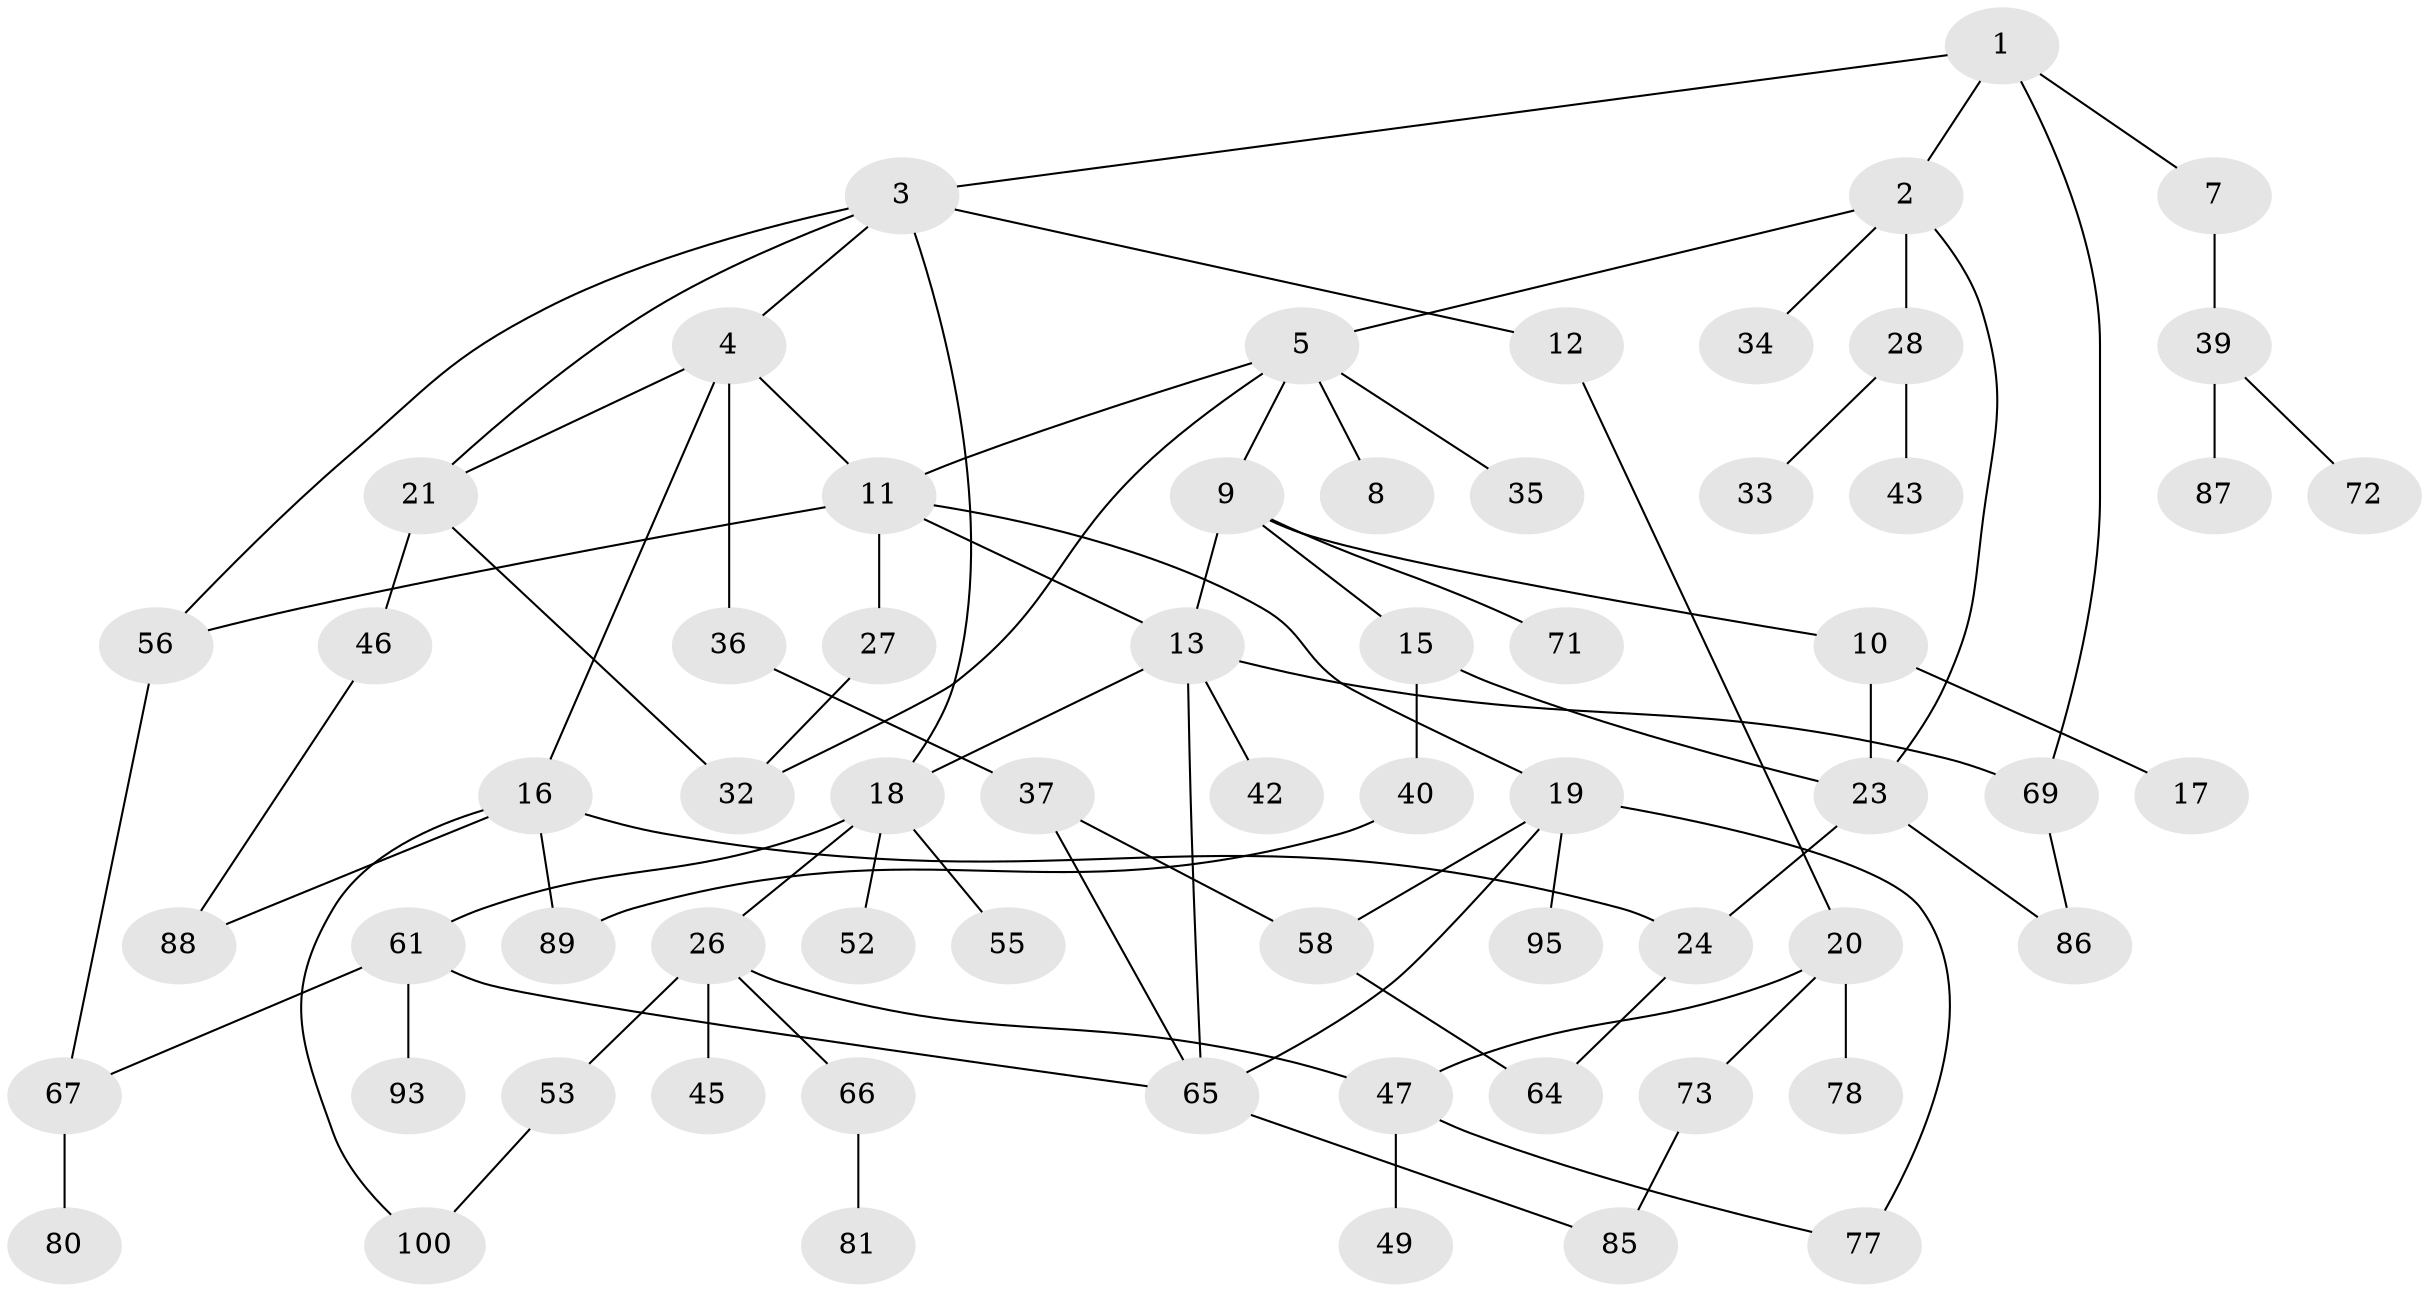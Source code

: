 // Generated by graph-tools (version 1.1) at 2025/23/03/03/25 07:23:30]
// undirected, 64 vertices, 87 edges
graph export_dot {
graph [start="1"]
  node [color=gray90,style=filled];
  1 [super="+41"];
  2 [super="+59"];
  3 [super="+70"];
  4 [super="+25"];
  5 [super="+6"];
  7;
  8;
  9 [super="+54"];
  10 [super="+51"];
  11 [super="+62"];
  12;
  13 [super="+14"];
  15;
  16 [super="+97"];
  17;
  18 [super="+29"];
  19 [super="+31"];
  20 [super="+38"];
  21 [super="+22"];
  23 [super="+48"];
  24 [super="+57"];
  26 [super="+44"];
  27 [super="+30"];
  28 [super="+92"];
  32 [super="+83"];
  33;
  34;
  35;
  36;
  37 [super="+50"];
  39 [super="+60"];
  40 [super="+63"];
  42;
  43;
  45 [super="+82"];
  46;
  47 [super="+99"];
  49;
  52;
  53 [super="+94"];
  55 [super="+79"];
  56 [super="+68"];
  58 [super="+96"];
  61 [super="+75"];
  64 [super="+76"];
  65 [super="+91"];
  66;
  67 [super="+90"];
  69 [super="+84"];
  71;
  72 [super="+74"];
  73;
  77;
  78;
  80;
  81;
  85 [super="+98"];
  86;
  87;
  88;
  89;
  93;
  95;
  100;
  1 -- 2;
  1 -- 3;
  1 -- 7;
  1 -- 69;
  2 -- 5;
  2 -- 23;
  2 -- 28;
  2 -- 34;
  3 -- 4;
  3 -- 12;
  3 -- 21;
  3 -- 56;
  3 -- 18;
  4 -- 16;
  4 -- 11;
  4 -- 21;
  4 -- 36;
  5 -- 8;
  5 -- 9;
  5 -- 11;
  5 -- 32;
  5 -- 35;
  7 -- 39;
  9 -- 10;
  9 -- 13;
  9 -- 15;
  9 -- 71;
  10 -- 17;
  10 -- 23;
  11 -- 19;
  11 -- 27;
  11 -- 56;
  11 -- 13;
  12 -- 20;
  13 -- 65;
  13 -- 18;
  13 -- 69;
  13 -- 42;
  15 -- 40;
  15 -- 23;
  16 -- 24;
  16 -- 88;
  16 -- 89;
  16 -- 100;
  18 -- 26;
  18 -- 52;
  18 -- 61;
  18 -- 55;
  19 -- 95;
  19 -- 65;
  19 -- 77;
  19 -- 58;
  20 -- 73;
  20 -- 78;
  20 -- 47;
  21 -- 46;
  21 -- 32;
  23 -- 86;
  23 -- 24;
  24 -- 64;
  26 -- 45;
  26 -- 47;
  26 -- 66;
  26 -- 53;
  27 -- 32;
  28 -- 33;
  28 -- 43;
  36 -- 37;
  37 -- 58;
  37 -- 65;
  39 -- 72;
  39 -- 87;
  40 -- 89;
  46 -- 88;
  47 -- 49;
  47 -- 77;
  53 -- 100;
  56 -- 67 [weight=2];
  58 -- 64;
  61 -- 65;
  61 -- 67;
  61 -- 93;
  65 -- 85;
  66 -- 81;
  67 -- 80;
  69 -- 86;
  73 -- 85;
}
